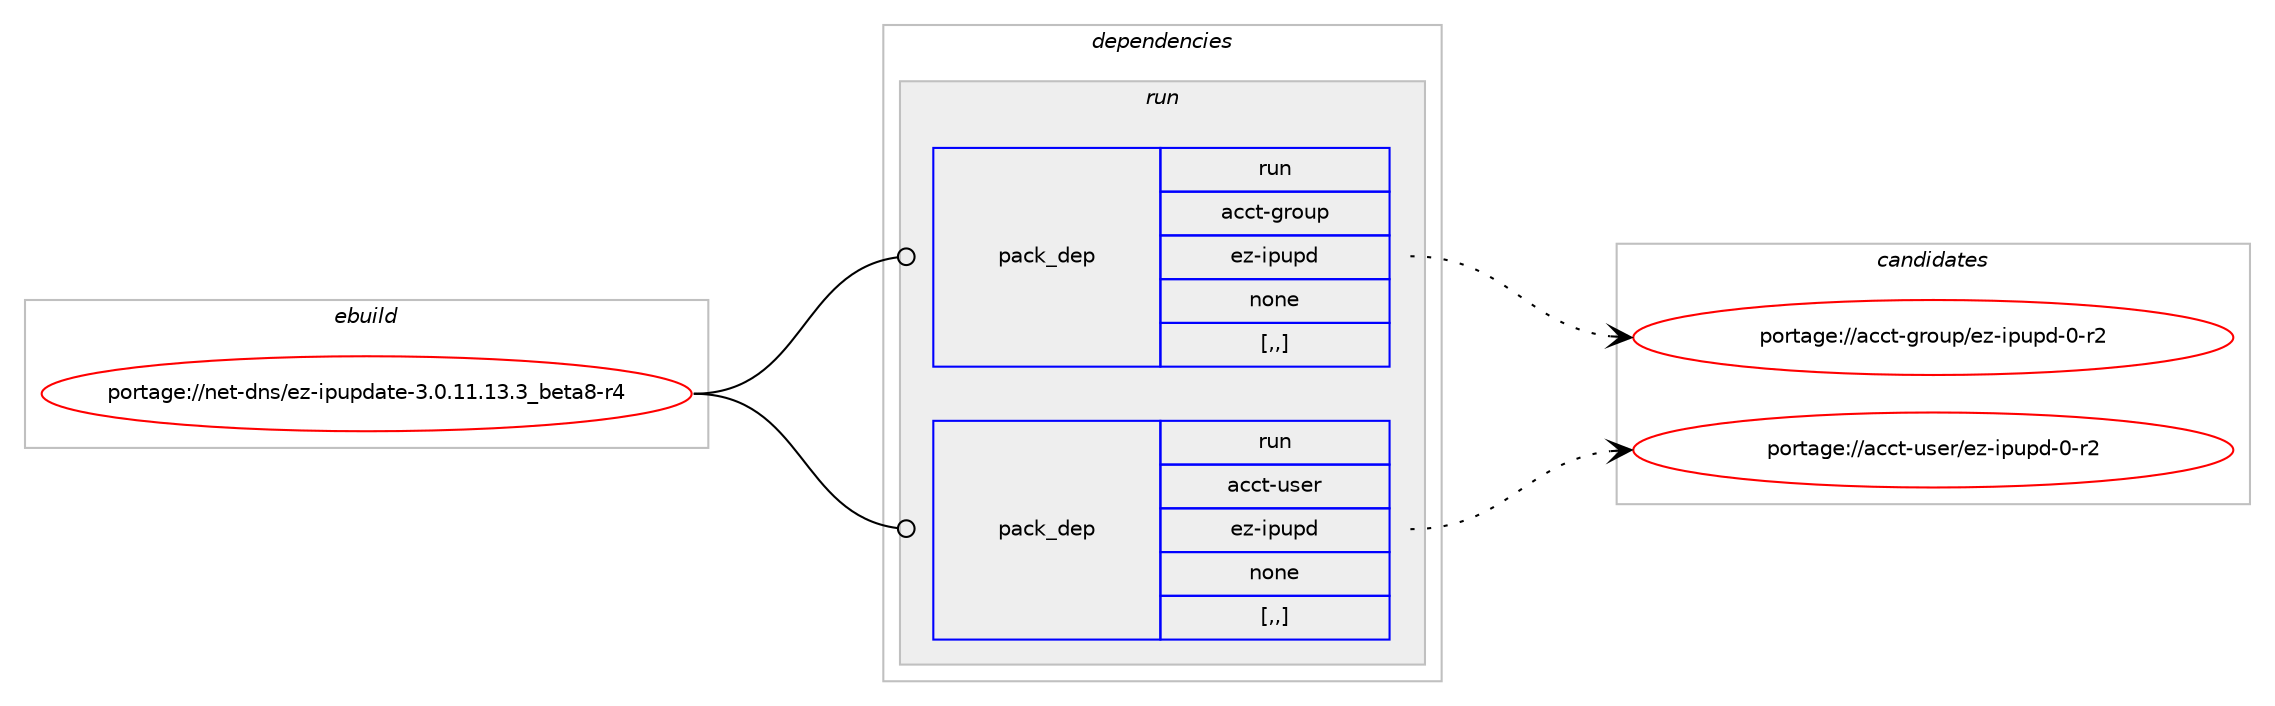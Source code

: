 digraph prolog {

# *************
# Graph options
# *************

newrank=true;
concentrate=true;
compound=true;
graph [rankdir=LR,fontname=Helvetica,fontsize=10,ranksep=1.5];#, ranksep=2.5, nodesep=0.2];
edge  [arrowhead=vee];
node  [fontname=Helvetica,fontsize=10];

# **********
# The ebuild
# **********

subgraph cluster_leftcol {
color=gray;
label=<<i>ebuild</i>>;
id [label="portage://net-dns/ez-ipupdate-3.0.11.13.3_beta8-r4", color=red, width=4, href="../net-dns/ez-ipupdate-3.0.11.13.3_beta8-r4.svg"];
}

# ****************
# The dependencies
# ****************

subgraph cluster_midcol {
color=gray;
label=<<i>dependencies</i>>;
subgraph cluster_compile {
fillcolor="#eeeeee";
style=filled;
label=<<i>compile</i>>;
}
subgraph cluster_compileandrun {
fillcolor="#eeeeee";
style=filled;
label=<<i>compile and run</i>>;
}
subgraph cluster_run {
fillcolor="#eeeeee";
style=filled;
label=<<i>run</i>>;
subgraph pack253251 {
dependency345305 [label=<<TABLE BORDER="0" CELLBORDER="1" CELLSPACING="0" CELLPADDING="4" WIDTH="220"><TR><TD ROWSPAN="6" CELLPADDING="30">pack_dep</TD></TR><TR><TD WIDTH="110">run</TD></TR><TR><TD>acct-group</TD></TR><TR><TD>ez-ipupd</TD></TR><TR><TD>none</TD></TR><TR><TD>[,,]</TD></TR></TABLE>>, shape=none, color=blue];
}
id:e -> dependency345305:w [weight=20,style="solid",arrowhead="odot"];
subgraph pack253252 {
dependency345306 [label=<<TABLE BORDER="0" CELLBORDER="1" CELLSPACING="0" CELLPADDING="4" WIDTH="220"><TR><TD ROWSPAN="6" CELLPADDING="30">pack_dep</TD></TR><TR><TD WIDTH="110">run</TD></TR><TR><TD>acct-user</TD></TR><TR><TD>ez-ipupd</TD></TR><TR><TD>none</TD></TR><TR><TD>[,,]</TD></TR></TABLE>>, shape=none, color=blue];
}
id:e -> dependency345306:w [weight=20,style="solid",arrowhead="odot"];
}
}

# **************
# The candidates
# **************

subgraph cluster_choices {
rank=same;
color=gray;
label=<<i>candidates</i>>;

subgraph choice253251 {
color=black;
nodesep=1;
choice97999911645103114111117112471011224510511211711210045484511450 [label="portage://acct-group/ez-ipupd-0-r2", color=red, width=4,href="../acct-group/ez-ipupd-0-r2.svg"];
dependency345305:e -> choice97999911645103114111117112471011224510511211711210045484511450:w [style=dotted,weight="100"];
}
subgraph choice253252 {
color=black;
nodesep=1;
choice97999911645117115101114471011224510511211711210045484511450 [label="portage://acct-user/ez-ipupd-0-r2", color=red, width=4,href="../acct-user/ez-ipupd-0-r2.svg"];
dependency345306:e -> choice97999911645117115101114471011224510511211711210045484511450:w [style=dotted,weight="100"];
}
}

}
